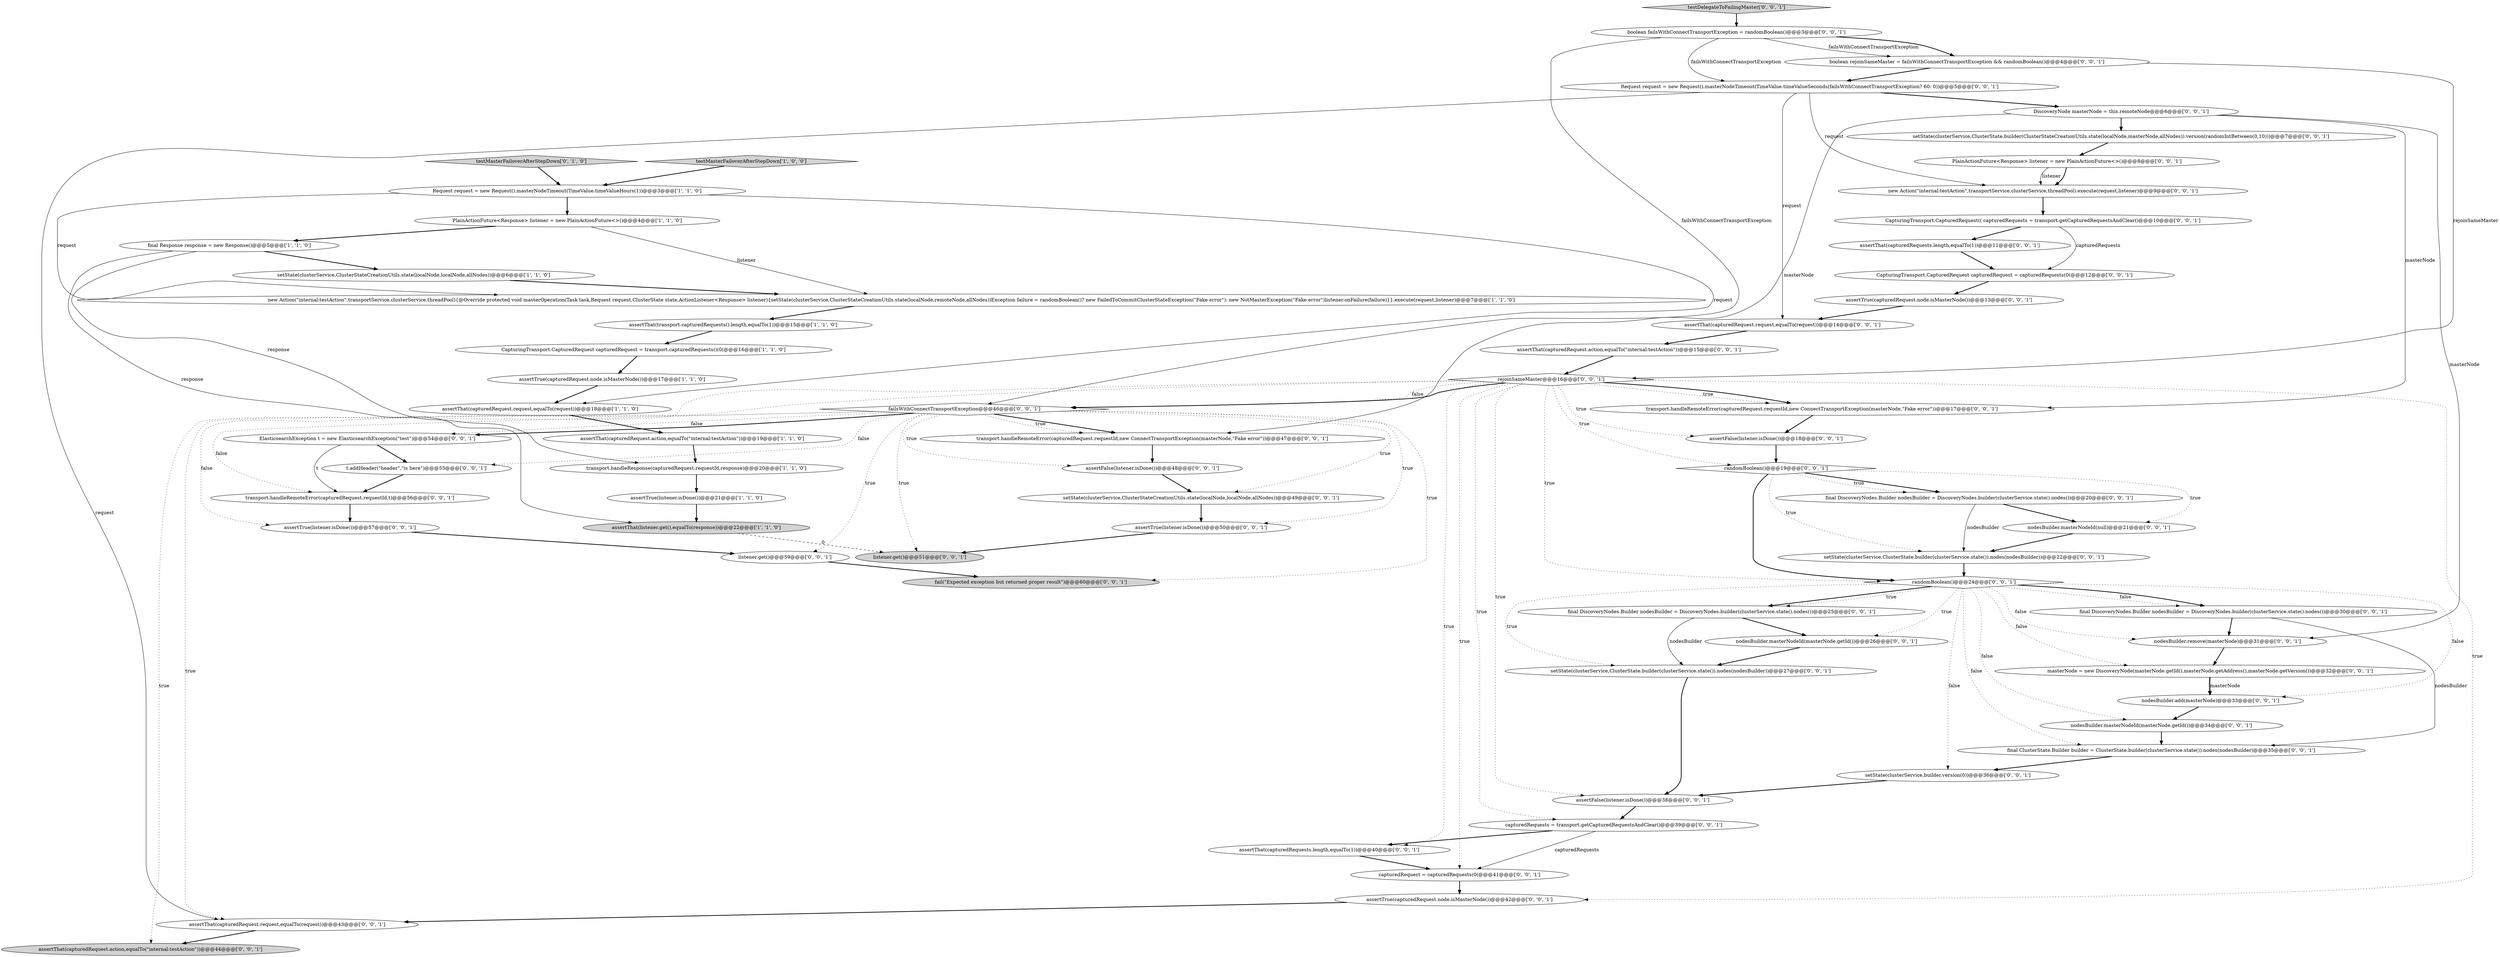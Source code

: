 digraph {
51 [style = filled, label = "listener.get()@@@59@@@['0', '0', '1']", fillcolor = white, shape = ellipse image = "AAA0AAABBB3BBB"];
15 [style = filled, label = "capturedRequests = transport.getCapturedRequestsAndClear()@@@39@@@['0', '0', '1']", fillcolor = white, shape = ellipse image = "AAA0AAABBB3BBB"];
28 [style = filled, label = "assertTrue(listener.isDone())@@@57@@@['0', '0', '1']", fillcolor = white, shape = ellipse image = "AAA0AAABBB3BBB"];
16 [style = filled, label = "capturedRequest = capturedRequests(0(@@@41@@@['0', '0', '1']", fillcolor = white, shape = ellipse image = "AAA0AAABBB3BBB"];
56 [style = filled, label = "transport.handleRemoteError(capturedRequest.requestId,new ConnectTransportException(masterNode,\"Fake error\"))@@@47@@@['0', '0', '1']", fillcolor = white, shape = ellipse image = "AAA0AAABBB3BBB"];
62 [style = filled, label = "testDelegateToFailingMaster['0', '0', '1']", fillcolor = lightgray, shape = diamond image = "AAA0AAABBB3BBB"];
64 [style = filled, label = "listener.get()@@@51@@@['0', '0', '1']", fillcolor = lightgray, shape = ellipse image = "AAA0AAABBB3BBB"];
53 [style = filled, label = "setState(clusterService,ClusterState.builder(clusterService.state()).nodes(nodesBuilder))@@@22@@@['0', '0', '1']", fillcolor = white, shape = ellipse image = "AAA0AAABBB3BBB"];
19 [style = filled, label = "nodesBuilder.remove(masterNode)@@@31@@@['0', '0', '1']", fillcolor = white, shape = ellipse image = "AAA0AAABBB3BBB"];
59 [style = filled, label = "new Action(\"internal:testAction\",transportService,clusterService,threadPool).execute(request,listener)@@@9@@@['0', '0', '1']", fillcolor = white, shape = ellipse image = "AAA0AAABBB3BBB"];
26 [style = filled, label = "assertTrue(capturedRequest.node.isMasterNode())@@@42@@@['0', '0', '1']", fillcolor = white, shape = ellipse image = "AAA0AAABBB3BBB"];
45 [style = filled, label = "transport.handleRemoteError(capturedRequest.requestId,t)@@@56@@@['0', '0', '1']", fillcolor = white, shape = ellipse image = "AAA0AAABBB3BBB"];
40 [style = filled, label = "assertTrue(capturedRequest.node.isMasterNode())@@@13@@@['0', '0', '1']", fillcolor = white, shape = ellipse image = "AAA0AAABBB3BBB"];
1 [style = filled, label = "assertThat(listener.get(),equalTo(response))@@@22@@@['1', '1', '0']", fillcolor = lightgray, shape = ellipse image = "AAA0AAABBB1BBB"];
38 [style = filled, label = "setState(clusterService,builder.version(0))@@@36@@@['0', '0', '1']", fillcolor = white, shape = ellipse image = "AAA0AAABBB3BBB"];
18 [style = filled, label = "CapturingTransport.CapturedRequest(( capturedRequests = transport.getCapturedRequestsAndClear()@@@10@@@['0', '0', '1']", fillcolor = white, shape = ellipse image = "AAA0AAABBB3BBB"];
54 [style = filled, label = "boolean failsWithConnectTransportException = randomBoolean()@@@3@@@['0', '0', '1']", fillcolor = white, shape = ellipse image = "AAA0AAABBB3BBB"];
23 [style = filled, label = "randomBoolean()@@@19@@@['0', '0', '1']", fillcolor = white, shape = diamond image = "AAA0AAABBB3BBB"];
48 [style = filled, label = "rejoinSameMaster@@@16@@@['0', '0', '1']", fillcolor = white, shape = diamond image = "AAA0AAABBB3BBB"];
6 [style = filled, label = "assertThat(capturedRequest.request,equalTo(request))@@@18@@@['1', '1', '0']", fillcolor = white, shape = ellipse image = "AAA0AAABBB1BBB"];
12 [style = filled, label = "assertThat(transport.capturedRequests().length,equalTo(1))@@@15@@@['1', '1', '0']", fillcolor = white, shape = ellipse image = "AAA0AAABBB1BBB"];
0 [style = filled, label = "assertTrue(capturedRequest.node.isMasterNode())@@@17@@@['1', '1', '0']", fillcolor = white, shape = ellipse image = "AAA0AAABBB1BBB"];
34 [style = filled, label = "CapturingTransport.CapturedRequest capturedRequest = capturedRequests(0(@@@12@@@['0', '0', '1']", fillcolor = white, shape = ellipse image = "AAA0AAABBB3BBB"];
36 [style = filled, label = "final DiscoveryNodes.Builder nodesBuilder = DiscoveryNodes.builder(clusterService.state().nodes())@@@30@@@['0', '0', '1']", fillcolor = white, shape = ellipse image = "AAA0AAABBB3BBB"];
58 [style = filled, label = "nodesBuilder.add(masterNode)@@@33@@@['0', '0', '1']", fillcolor = white, shape = ellipse image = "AAA0AAABBB3BBB"];
60 [style = filled, label = "assertThat(capturedRequest.request,equalTo(request))@@@43@@@['0', '0', '1']", fillcolor = white, shape = ellipse image = "AAA0AAABBB3BBB"];
21 [style = filled, label = "setState(clusterService,ClusterState.builder(ClusterStateCreationUtils.state(localNode,masterNode,allNodes)).version(randomIntBetween(0,10)))@@@7@@@['0', '0', '1']", fillcolor = white, shape = ellipse image = "AAA0AAABBB3BBB"];
24 [style = filled, label = "final DiscoveryNodes.Builder nodesBuilder = DiscoveryNodes.builder(clusterService.state().nodes())@@@25@@@['0', '0', '1']", fillcolor = white, shape = ellipse image = "AAA0AAABBB3BBB"];
14 [style = filled, label = "testMasterFailoverAfterStepDown['0', '1', '0']", fillcolor = lightgray, shape = diamond image = "AAA0AAABBB2BBB"];
25 [style = filled, label = "nodesBuilder.masterNodeId(masterNode.getId())@@@26@@@['0', '0', '1']", fillcolor = white, shape = ellipse image = "AAA0AAABBB3BBB"];
43 [style = filled, label = "assertThat(capturedRequest.action,equalTo(\"internal:testAction\"))@@@44@@@['0', '0', '1']", fillcolor = lightgray, shape = ellipse image = "AAA0AAABBB3BBB"];
46 [style = filled, label = "boolean rejoinSameMaster = failsWithConnectTransportException && randomBoolean()@@@4@@@['0', '0', '1']", fillcolor = white, shape = ellipse image = "AAA0AAABBB3BBB"];
29 [style = filled, label = "fail(\"Expected exception but returned proper result\")@@@60@@@['0', '0', '1']", fillcolor = lightgray, shape = ellipse image = "AAA0AAABBB3BBB"];
52 [style = filled, label = "assertThat(capturedRequest.action,equalTo(\"internal:testAction\"))@@@15@@@['0', '0', '1']", fillcolor = white, shape = ellipse image = "AAA0AAABBB3BBB"];
50 [style = filled, label = "PlainActionFuture<Response> listener = new PlainActionFuture<>()@@@8@@@['0', '0', '1']", fillcolor = white, shape = ellipse image = "AAA0AAABBB3BBB"];
4 [style = filled, label = "Request request = new Request().masterNodeTimeout(TimeValue.timeValueHours(1))@@@3@@@['1', '1', '0']", fillcolor = white, shape = ellipse image = "AAA0AAABBB1BBB"];
7 [style = filled, label = "assertTrue(listener.isDone())@@@21@@@['1', '1', '0']", fillcolor = white, shape = ellipse image = "AAA0AAABBB1BBB"];
9 [style = filled, label = "PlainActionFuture<Response> listener = new PlainActionFuture<>()@@@4@@@['1', '1', '0']", fillcolor = white, shape = ellipse image = "AAA0AAABBB1BBB"];
20 [style = filled, label = "setState(clusterService,ClusterStateCreationUtils.state(localNode,localNode,allNodes))@@@49@@@['0', '0', '1']", fillcolor = white, shape = ellipse image = "AAA0AAABBB3BBB"];
37 [style = filled, label = "assertThat(capturedRequest.request,equalTo(request))@@@14@@@['0', '0', '1']", fillcolor = white, shape = ellipse image = "AAA0AAABBB3BBB"];
22 [style = filled, label = "assertFalse(listener.isDone())@@@18@@@['0', '0', '1']", fillcolor = white, shape = ellipse image = "AAA0AAABBB3BBB"];
47 [style = filled, label = "failsWithConnectTransportException@@@46@@@['0', '0', '1']", fillcolor = white, shape = diamond image = "AAA0AAABBB3BBB"];
55 [style = filled, label = "nodesBuilder.masterNodeId(null)@@@21@@@['0', '0', '1']", fillcolor = white, shape = ellipse image = "AAA0AAABBB3BBB"];
27 [style = filled, label = "t.addHeader(\"header\",\"is here\")@@@55@@@['0', '0', '1']", fillcolor = white, shape = ellipse image = "AAA0AAABBB3BBB"];
57 [style = filled, label = "assertTrue(listener.isDone())@@@50@@@['0', '0', '1']", fillcolor = white, shape = ellipse image = "AAA0AAABBB3BBB"];
65 [style = filled, label = "ElasticsearchException t = new ElasticsearchException(\"test\")@@@54@@@['0', '0', '1']", fillcolor = white, shape = ellipse image = "AAA0AAABBB3BBB"];
17 [style = filled, label = "DiscoveryNode masterNode = this.remoteNode@@@6@@@['0', '0', '1']", fillcolor = white, shape = ellipse image = "AAA0AAABBB3BBB"];
41 [style = filled, label = "assertFalse(listener.isDone())@@@38@@@['0', '0', '1']", fillcolor = white, shape = ellipse image = "AAA0AAABBB3BBB"];
30 [style = filled, label = "assertThat(capturedRequests.length,equalTo(1))@@@11@@@['0', '0', '1']", fillcolor = white, shape = ellipse image = "AAA0AAABBB3BBB"];
13 [style = filled, label = "new Action(\"internal:testAction\",transportService,clusterService,threadPool){@Override protected void masterOperation(Task task,Request request,ClusterState state,ActionListener<Response> listener){setState(clusterService,ClusterStateCreationUtils.state(localNode,remoteNode,allNodes))Exception failure = randomBoolean()? new FailedToCommitClusterStateException(\"Fake error\"): new NotMasterException(\"Fake error\")listener.onFailure(failure)}}.execute(request,listener)@@@7@@@['1', '1', '0']", fillcolor = white, shape = ellipse image = "AAA0AAABBB1BBB"];
8 [style = filled, label = "testMasterFailoverAfterStepDown['1', '0', '0']", fillcolor = lightgray, shape = diamond image = "AAA0AAABBB1BBB"];
31 [style = filled, label = "masterNode = new DiscoveryNode(masterNode.getId(),masterNode.getAddress(),masterNode.getVersion())@@@32@@@['0', '0', '1']", fillcolor = white, shape = ellipse image = "AAA0AAABBB3BBB"];
63 [style = filled, label = "assertFalse(listener.isDone())@@@48@@@['0', '0', '1']", fillcolor = white, shape = ellipse image = "AAA0AAABBB3BBB"];
3 [style = filled, label = "assertThat(capturedRequest.action,equalTo(\"internal:testAction\"))@@@19@@@['1', '1', '0']", fillcolor = white, shape = ellipse image = "AAA0AAABBB1BBB"];
2 [style = filled, label = "CapturingTransport.CapturedRequest capturedRequest = transport.capturedRequests()(0(@@@16@@@['1', '1', '0']", fillcolor = white, shape = ellipse image = "AAA0AAABBB1BBB"];
42 [style = filled, label = "final DiscoveryNodes.Builder nodesBuilder = DiscoveryNodes.builder(clusterService.state().nodes())@@@20@@@['0', '0', '1']", fillcolor = white, shape = ellipse image = "AAA0AAABBB3BBB"];
35 [style = filled, label = "assertThat(capturedRequests.length,equalTo(1))@@@40@@@['0', '0', '1']", fillcolor = white, shape = ellipse image = "AAA0AAABBB3BBB"];
33 [style = filled, label = "nodesBuilder.masterNodeId(masterNode.getId())@@@34@@@['0', '0', '1']", fillcolor = white, shape = ellipse image = "AAA0AAABBB3BBB"];
11 [style = filled, label = "setState(clusterService,ClusterStateCreationUtils.state(localNode,localNode,allNodes))@@@6@@@['1', '1', '0']", fillcolor = white, shape = ellipse image = "AAA0AAABBB1BBB"];
49 [style = filled, label = "transport.handleRemoteError(capturedRequest.requestId,new ConnectTransportException(masterNode,\"Fake error\"))@@@17@@@['0', '0', '1']", fillcolor = white, shape = ellipse image = "AAA0AAABBB3BBB"];
39 [style = filled, label = "randomBoolean()@@@24@@@['0', '0', '1']", fillcolor = white, shape = diamond image = "AAA0AAABBB3BBB"];
10 [style = filled, label = "transport.handleResponse(capturedRequest.requestId,response)@@@20@@@['1', '1', '0']", fillcolor = white, shape = ellipse image = "AAA0AAABBB1BBB"];
44 [style = filled, label = "setState(clusterService,ClusterState.builder(clusterService.state()).nodes(nodesBuilder))@@@27@@@['0', '0', '1']", fillcolor = white, shape = ellipse image = "AAA0AAABBB3BBB"];
61 [style = filled, label = "final ClusterState.Builder builder = ClusterState.builder(clusterService.state()).nodes(nodesBuilder)@@@35@@@['0', '0', '1']", fillcolor = white, shape = ellipse image = "AAA0AAABBB3BBB"];
32 [style = filled, label = "Request request = new Request().masterNodeTimeout(TimeValue.timeValueSeconds(failsWithConnectTransportException? 60: 0))@@@5@@@['0', '0', '1']", fillcolor = white, shape = ellipse image = "AAA0AAABBB3BBB"];
5 [style = filled, label = "final Response response = new Response()@@@5@@@['1', '1', '0']", fillcolor = white, shape = ellipse image = "AAA0AAABBB1BBB"];
42->53 [style = solid, label="nodesBuilder"];
3->10 [style = bold, label=""];
48->23 [style = dotted, label="true"];
17->21 [style = bold, label=""];
42->55 [style = bold, label=""];
41->15 [style = bold, label=""];
54->47 [style = solid, label="failsWithConnectTransportException"];
20->57 [style = bold, label=""];
48->15 [style = dotted, label="true"];
48->22 [style = dotted, label="true"];
38->41 [style = bold, label=""];
47->27 [style = dotted, label="false"];
54->46 [style = solid, label="failsWithConnectTransportException"];
15->16 [style = solid, label="capturedRequests"];
23->55 [style = dotted, label="true"];
4->13 [style = solid, label="request"];
18->34 [style = solid, label="capturedRequests"];
31->58 [style = solid, label="masterNode"];
39->58 [style = dotted, label="false"];
39->25 [style = dotted, label="true"];
23->53 [style = dotted, label="true"];
13->12 [style = bold, label=""];
39->24 [style = bold, label=""];
32->60 [style = solid, label="request"];
48->39 [style = dotted, label="true"];
4->9 [style = bold, label=""];
54->32 [style = solid, label="failsWithConnectTransportException"];
44->41 [style = bold, label=""];
24->44 [style = solid, label="nodesBuilder"];
47->28 [style = dotted, label="false"];
17->49 [style = solid, label="masterNode"];
7->1 [style = bold, label=""];
26->60 [style = bold, label=""];
39->38 [style = dotted, label="false"];
48->26 [style = dotted, label="true"];
17->19 [style = solid, label="masterNode"];
54->46 [style = bold, label=""];
65->45 [style = solid, label="t"];
32->59 [style = solid, label="request"];
5->1 [style = solid, label="response"];
36->19 [style = bold, label=""];
47->64 [style = dotted, label="true"];
39->44 [style = dotted, label="true"];
49->22 [style = bold, label=""];
47->29 [style = dotted, label="true"];
39->36 [style = bold, label=""];
45->28 [style = bold, label=""];
10->7 [style = bold, label=""];
4->6 [style = solid, label="request"];
60->43 [style = bold, label=""];
47->56 [style = bold, label=""];
39->19 [style = dotted, label="false"];
32->37 [style = solid, label="request"];
11->13 [style = bold, label=""];
47->65 [style = dotted, label="false"];
24->25 [style = bold, label=""];
47->45 [style = dotted, label="false"];
25->44 [style = bold, label=""];
57->64 [style = bold, label=""];
50->59 [style = bold, label=""];
27->45 [style = bold, label=""];
18->30 [style = bold, label=""];
0->6 [style = bold, label=""];
39->24 [style = dotted, label="true"];
30->34 [style = bold, label=""];
63->20 [style = bold, label=""];
46->48 [style = solid, label="rejoinSameMaster"];
48->47 [style = bold, label=""];
47->51 [style = dotted, label="true"];
47->20 [style = dotted, label="true"];
21->50 [style = bold, label=""];
12->2 [style = bold, label=""];
48->49 [style = dotted, label="true"];
48->41 [style = dotted, label="true"];
48->43 [style = dotted, label="true"];
15->35 [style = bold, label=""];
1->64 [style = dashed, label="0"];
65->27 [style = bold, label=""];
6->3 [style = bold, label=""];
52->48 [style = bold, label=""];
55->53 [style = bold, label=""];
47->57 [style = dotted, label="true"];
2->0 [style = bold, label=""];
36->61 [style = solid, label="nodesBuilder"];
9->5 [style = bold, label=""];
9->13 [style = solid, label="listener"];
23->42 [style = bold, label=""];
47->56 [style = dotted, label="true"];
28->51 [style = bold, label=""];
17->56 [style = solid, label="masterNode"];
48->35 [style = dotted, label="true"];
48->49 [style = bold, label=""];
23->42 [style = dotted, label="true"];
50->59 [style = solid, label="listener"];
8->4 [style = bold, label=""];
16->26 [style = bold, label=""];
39->61 [style = dotted, label="false"];
39->33 [style = dotted, label="false"];
46->32 [style = bold, label=""];
5->10 [style = solid, label="response"];
37->52 [style = bold, label=""];
23->39 [style = bold, label=""];
34->40 [style = bold, label=""];
47->65 [style = bold, label=""];
39->31 [style = dotted, label="false"];
35->16 [style = bold, label=""];
31->58 [style = bold, label=""];
62->54 [style = bold, label=""];
51->29 [style = bold, label=""];
5->11 [style = bold, label=""];
32->17 [style = bold, label=""];
58->33 [style = bold, label=""];
40->37 [style = bold, label=""];
48->60 [style = dotted, label="true"];
47->63 [style = dotted, label="true"];
33->61 [style = bold, label=""];
59->18 [style = bold, label=""];
22->23 [style = bold, label=""];
14->4 [style = bold, label=""];
19->31 [style = bold, label=""];
56->63 [style = bold, label=""];
53->39 [style = bold, label=""];
48->16 [style = dotted, label="true"];
48->47 [style = dotted, label="false"];
39->36 [style = dotted, label="false"];
61->38 [style = bold, label=""];
}
